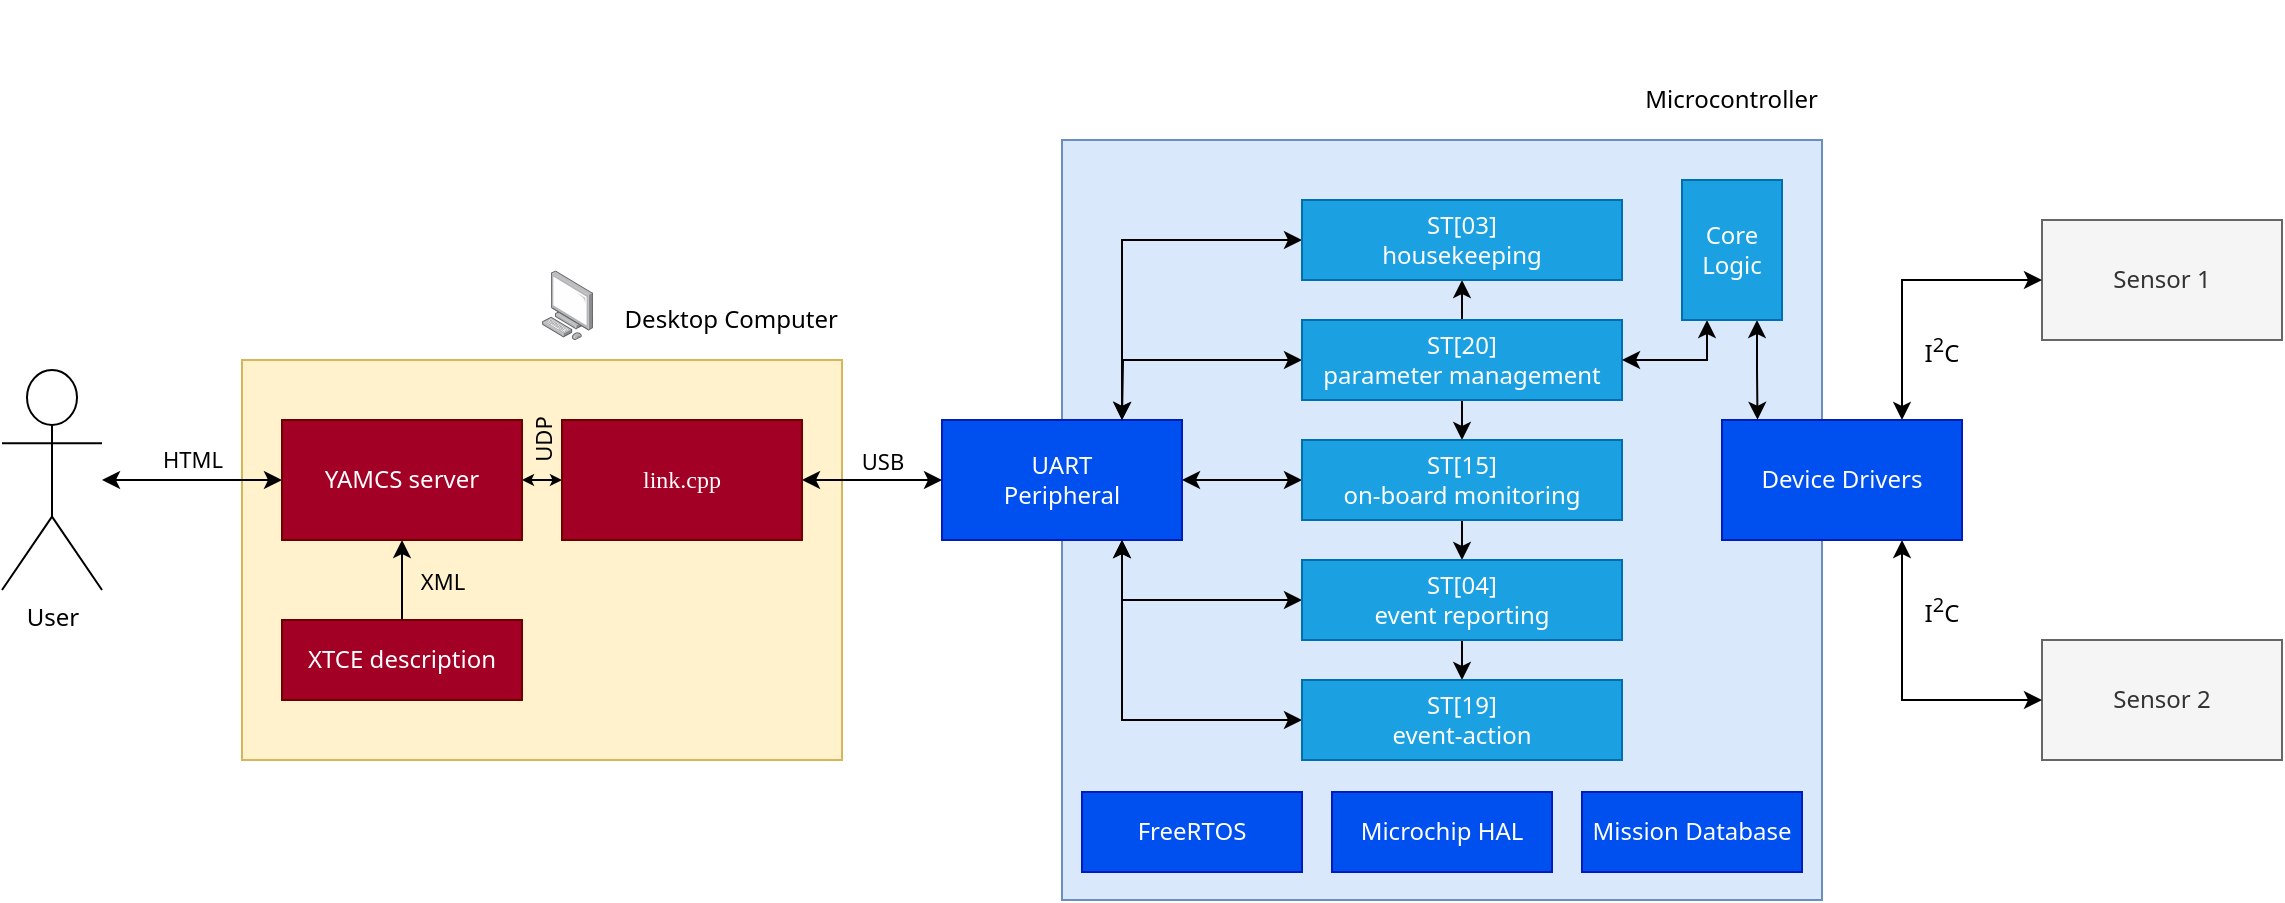 <mxfile version="14.7.6" type="github">
  <diagram id="cD8ru6_q1HfbnzNJ8fIS" name="Page-1">
    <mxGraphModel dx="1673" dy="329" grid="1" gridSize="10" guides="1" tooltips="1" connect="1" arrows="1" fold="1" page="1" pageScale="1" pageWidth="1100" pageHeight="850" math="0" shadow="0">
      <root>
        <mxCell id="0" />
        <mxCell id="1" parent="0" />
        <mxCell id="45BwKRQFMw8ePF0l4Dvl-6" value="" style="rounded=0;whiteSpace=wrap;html=1;fillColor=#fff2cc;fontFamily=Noto Sans;fontSource=https%3A%2F%2Ffonts.googleapis.com%2Fcss%3Ffamily%3DNoto%2BSans;strokeColor=#d6b656;" vertex="1" parent="1">
          <mxGeometry x="50" y="320" width="300" height="200" as="geometry" />
        </mxCell>
        <mxCell id="45BwKRQFMw8ePF0l4Dvl-1" value="" style="rounded=0;whiteSpace=wrap;html=1;fillColor=#dae8fc;fontFamily=Noto Sans;fontSource=https%3A%2F%2Ffonts.googleapis.com%2Fcss%3Ffamily%3DNoto%2BSans;strokeColor=#6c8ebf;" vertex="1" parent="1">
          <mxGeometry x="460" y="210" width="380" height="380" as="geometry" />
        </mxCell>
        <mxCell id="45BwKRQFMw8ePF0l4Dvl-2" value="Sensor 1" style="rounded=0;whiteSpace=wrap;html=1;fontFamily=Noto Sans;fontSource=https%3A%2F%2Ffonts.googleapis.com%2Fcss%3Ffamily%3DNoto%2BSans;fillColor=#f5f5f5;strokeColor=#666666;fontColor=#333333;" vertex="1" parent="1">
          <mxGeometry x="950" y="250" width="120" height="60" as="geometry" />
        </mxCell>
        <mxCell id="45BwKRQFMw8ePF0l4Dvl-3" value="Sensor 2" style="rounded=0;whiteSpace=wrap;html=1;fontFamily=Noto Sans;fontSource=https%3A%2F%2Ffonts.googleapis.com%2Fcss%3Ffamily%3DNoto%2BSans;fillColor=#f5f5f5;strokeColor=#666666;fontColor=#333333;" vertex="1" parent="1">
          <mxGeometry x="950" y="460" width="120" height="60" as="geometry" />
        </mxCell>
        <mxCell id="45BwKRQFMw8ePF0l4Dvl-4" value="&lt;div&gt;UART&lt;/div&gt;&lt;div&gt;Peripheral&lt;br&gt;&lt;/div&gt;" style="rounded=0;whiteSpace=wrap;html=1;fillColor=#0050ef;fontFamily=Noto Sans;fontSource=https%3A%2F%2Ffonts.googleapis.com%2Fcss%3Ffamily%3DNoto%2BSans;strokeColor=#001DBC;fontColor=#ffffff;" vertex="1" parent="1">
          <mxGeometry x="400" y="350" width="120" height="60" as="geometry" />
        </mxCell>
        <mxCell id="45BwKRQFMw8ePF0l4Dvl-34" value="UDP" style="edgeStyle=orthogonalEdgeStyle;rounded=0;orthogonalLoop=1;jettySize=auto;html=1;exitX=0;exitY=0.5;exitDx=0;exitDy=0;entryX=1;entryY=0.5;entryDx=0;entryDy=0;fontFamily=Noto Sans;fontSource=https%3A%2F%2Ffonts.googleapis.com%2Fcss%3Ffamily%3DNoto%2BSans;startArrow=classic;startFill=1;endSize=3;startSize=3;labelBackgroundColor=none;horizontal=0;" edge="1" parent="1" source="45BwKRQFMw8ePF0l4Dvl-5" target="45BwKRQFMw8ePF0l4Dvl-7">
          <mxGeometry y="-20" relative="1" as="geometry">
            <mxPoint as="offset" />
          </mxGeometry>
        </mxCell>
        <mxCell id="45BwKRQFMw8ePF0l4Dvl-37" value="USB" style="edgeStyle=orthogonalEdgeStyle;rounded=0;orthogonalLoop=1;jettySize=auto;html=1;exitX=1;exitY=0.5;exitDx=0;exitDy=0;entryX=0;entryY=0.5;entryDx=0;entryDy=0;fontFamily=Noto Sans;fontSource=https%3A%2F%2Ffonts.googleapis.com%2Fcss%3Ffamily%3DNoto%2BSans;startArrow=classic;startFill=1;startSize=6;endSize=6;" edge="1" parent="1" source="45BwKRQFMw8ePF0l4Dvl-5" target="45BwKRQFMw8ePF0l4Dvl-4">
          <mxGeometry x="0.143" y="10" relative="1" as="geometry">
            <mxPoint as="offset" />
          </mxGeometry>
        </mxCell>
        <mxCell id="45BwKRQFMw8ePF0l4Dvl-5" value="link.cpp" style="rounded=0;whiteSpace=wrap;html=1;fillColor=#a20025;fontFamily=PT Mono;fontSource=https%3A%2F%2Ffonts.googleapis.com%2Fcss%3Ffamily%3DPT%2BMono;strokeColor=#6F0000;fontColor=#ffffff;" vertex="1" parent="1">
          <mxGeometry x="210" y="350" width="120" height="60" as="geometry" />
        </mxCell>
        <mxCell id="45BwKRQFMw8ePF0l4Dvl-38" value="HTML" style="edgeStyle=orthogonalEdgeStyle;rounded=0;orthogonalLoop=1;jettySize=auto;html=1;exitX=0;exitY=0.5;exitDx=0;exitDy=0;fontFamily=Noto Sans;fontSource=https%3A%2F%2Ffonts.googleapis.com%2Fcss%3Ffamily%3DNoto%2BSans;startArrow=classic;startFill=1;startSize=6;endSize=6;" edge="1" parent="1" source="45BwKRQFMw8ePF0l4Dvl-7" target="45BwKRQFMw8ePF0l4Dvl-8">
          <mxGeometry y="-11" relative="1" as="geometry">
            <mxPoint as="offset" />
          </mxGeometry>
        </mxCell>
        <mxCell id="45BwKRQFMw8ePF0l4Dvl-7" value="YAMCS server" style="rounded=0;whiteSpace=wrap;html=1;fillColor=#a20025;fontFamily=Noto Sans;fontSource=https%3A%2F%2Ffonts.googleapis.com%2Fcss%3Ffamily%3DNoto%2BSans;strokeColor=#6F0000;fontColor=#ffffff;" vertex="1" parent="1">
          <mxGeometry x="70" y="350" width="120" height="60" as="geometry" />
        </mxCell>
        <mxCell id="45BwKRQFMw8ePF0l4Dvl-8" value="User" style="shape=umlActor;verticalLabelPosition=bottom;verticalAlign=top;html=1;outlineConnect=0;fillColor=#ffffff;fontFamily=Noto Sans;fontSource=https%3A%2F%2Ffonts.googleapis.com%2Fcss%3Ffamily%3DNoto%2BSans;" vertex="1" parent="1">
          <mxGeometry x="-70" y="325" width="50" height="110" as="geometry" />
        </mxCell>
        <mxCell id="45BwKRQFMw8ePF0l4Dvl-18" style="edgeStyle=orthogonalEdgeStyle;rounded=0;orthogonalLoop=1;jettySize=auto;html=1;exitX=0.5;exitY=0;exitDx=0;exitDy=0;entryX=0.5;entryY=1;entryDx=0;entryDy=0;fontFamily=Noto Sans;fontSource=https%3A%2F%2Ffonts.googleapis.com%2Fcss%3Ffamily%3DNoto%2BSans;" edge="1" parent="1" source="45BwKRQFMw8ePF0l4Dvl-9" target="45BwKRQFMw8ePF0l4Dvl-13">
          <mxGeometry relative="1" as="geometry" />
        </mxCell>
        <mxCell id="45BwKRQFMw8ePF0l4Dvl-20" style="edgeStyle=orthogonalEdgeStyle;rounded=0;orthogonalLoop=1;jettySize=auto;html=1;exitX=0;exitY=0.5;exitDx=0;exitDy=0;fontFamily=Noto Sans;fontSource=https%3A%2F%2Ffonts.googleapis.com%2Fcss%3Ffamily%3DNoto%2BSans;startArrow=classic;startFill=1;" edge="1" parent="1" source="45BwKRQFMw8ePF0l4Dvl-9">
          <mxGeometry relative="1" as="geometry">
            <mxPoint x="490" y="350" as="targetPoint" />
          </mxGeometry>
        </mxCell>
        <mxCell id="45BwKRQFMw8ePF0l4Dvl-23" style="edgeStyle=orthogonalEdgeStyle;rounded=0;orthogonalLoop=1;jettySize=auto;html=1;exitX=0.5;exitY=1;exitDx=0;exitDy=0;entryX=0.5;entryY=0;entryDx=0;entryDy=0;fontFamily=Noto Sans;fontSource=https%3A%2F%2Ffonts.googleapis.com%2Fcss%3Ffamily%3DNoto%2BSans;" edge="1" parent="1" source="45BwKRQFMw8ePF0l4Dvl-9" target="45BwKRQFMw8ePF0l4Dvl-15">
          <mxGeometry relative="1" as="geometry" />
        </mxCell>
        <mxCell id="45BwKRQFMw8ePF0l4Dvl-9" value="&lt;div&gt;ST[20]&lt;/div&gt;&lt;div&gt;parameter management&lt;br&gt;&lt;/div&gt;" style="rounded=0;whiteSpace=wrap;html=1;fillColor=#1ba1e2;fontFamily=Noto Sans;fontSource=https%3A%2F%2Ffonts.googleapis.com%2Fcss%3Ffamily%3DNoto%2BSans;strokeColor=#006EAF;fontColor=#ffffff;" vertex="1" parent="1">
          <mxGeometry x="580" y="300" width="160" height="40" as="geometry" />
        </mxCell>
        <mxCell id="45BwKRQFMw8ePF0l4Dvl-35" style="edgeStyle=orthogonalEdgeStyle;rounded=0;orthogonalLoop=1;jettySize=auto;html=1;exitX=0.75;exitY=0;exitDx=0;exitDy=0;entryX=0;entryY=0.5;entryDx=0;entryDy=0;fontFamily=Noto Sans;fontSource=https%3A%2F%2Ffonts.googleapis.com%2Fcss%3Ffamily%3DNoto%2BSans;startArrow=classic;startFill=1;startSize=6;endSize=6;" edge="1" parent="1" source="45BwKRQFMw8ePF0l4Dvl-10" target="45BwKRQFMw8ePF0l4Dvl-2">
          <mxGeometry relative="1" as="geometry" />
        </mxCell>
        <mxCell id="45BwKRQFMw8ePF0l4Dvl-36" style="edgeStyle=orthogonalEdgeStyle;rounded=0;orthogonalLoop=1;jettySize=auto;html=1;exitX=0.75;exitY=1;exitDx=0;exitDy=0;entryX=0;entryY=0.5;entryDx=0;entryDy=0;fontFamily=Noto Sans;fontSource=https%3A%2F%2Ffonts.googleapis.com%2Fcss%3Ffamily%3DNoto%2BSans;startArrow=classic;startFill=1;startSize=6;endSize=6;" edge="1" parent="1" source="45BwKRQFMw8ePF0l4Dvl-10" target="45BwKRQFMw8ePF0l4Dvl-3">
          <mxGeometry relative="1" as="geometry" />
        </mxCell>
        <mxCell id="45BwKRQFMw8ePF0l4Dvl-10" value="Device Drivers" style="rounded=0;whiteSpace=wrap;html=1;fillColor=#0050ef;fontFamily=Noto Sans;fontSource=https%3A%2F%2Ffonts.googleapis.com%2Fcss%3Ffamily%3DNoto%2BSans;strokeColor=#001DBC;fontColor=#ffffff;" vertex="1" parent="1">
          <mxGeometry x="790" y="350" width="120" height="60" as="geometry" />
        </mxCell>
        <mxCell id="45BwKRQFMw8ePF0l4Dvl-11" value="FreeRTOS" style="rounded=0;whiteSpace=wrap;html=1;fillColor=#0050ef;fontFamily=Noto Sans;fontSource=https%3A%2F%2Ffonts.googleapis.com%2Fcss%3Ffamily%3DNoto%2BSans;strokeColor=#001DBC;fontColor=#ffffff;" vertex="1" parent="1">
          <mxGeometry x="470" y="536" width="110" height="40" as="geometry" />
        </mxCell>
        <mxCell id="45BwKRQFMw8ePF0l4Dvl-12" value="Microchip HAL" style="rounded=0;whiteSpace=wrap;html=1;fillColor=#0050ef;fontFamily=Noto Sans;fontSource=https%3A%2F%2Ffonts.googleapis.com%2Fcss%3Ffamily%3DNoto%2BSans;strokeColor=#001DBC;fontColor=#ffffff;" vertex="1" parent="1">
          <mxGeometry x="595" y="536" width="110" height="40" as="geometry" />
        </mxCell>
        <mxCell id="45BwKRQFMw8ePF0l4Dvl-19" style="edgeStyle=orthogonalEdgeStyle;rounded=0;orthogonalLoop=1;jettySize=auto;html=1;exitX=0;exitY=0.5;exitDx=0;exitDy=0;entryX=0.75;entryY=0;entryDx=0;entryDy=0;fontFamily=Noto Sans;fontSource=https%3A%2F%2Ffonts.googleapis.com%2Fcss%3Ffamily%3DNoto%2BSans;startArrow=classic;startFill=1;" edge="1" parent="1" source="45BwKRQFMw8ePF0l4Dvl-13" target="45BwKRQFMw8ePF0l4Dvl-4">
          <mxGeometry relative="1" as="geometry" />
        </mxCell>
        <mxCell id="45BwKRQFMw8ePF0l4Dvl-13" value="&lt;div&gt;ST[03]&lt;/div&gt;&lt;div&gt;housekeeping&lt;br&gt;&lt;/div&gt;" style="rounded=0;whiteSpace=wrap;html=1;fillColor=#1ba1e2;fontFamily=Noto Sans;fontSource=https%3A%2F%2Ffonts.googleapis.com%2Fcss%3Ffamily%3DNoto%2BSans;strokeColor=#006EAF;fontColor=#ffffff;" vertex="1" parent="1">
          <mxGeometry x="580" y="240" width="160" height="40" as="geometry" />
        </mxCell>
        <mxCell id="45BwKRQFMw8ePF0l4Dvl-21" style="edgeStyle=orthogonalEdgeStyle;rounded=0;orthogonalLoop=1;jettySize=auto;html=1;exitX=0;exitY=0.5;exitDx=0;exitDy=0;entryX=1;entryY=0.5;entryDx=0;entryDy=0;fontFamily=Noto Sans;fontSource=https%3A%2F%2Ffonts.googleapis.com%2Fcss%3Ffamily%3DNoto%2BSans;startArrow=classic;startFill=1;" edge="1" parent="1" source="45BwKRQFMw8ePF0l4Dvl-15" target="45BwKRQFMw8ePF0l4Dvl-4">
          <mxGeometry relative="1" as="geometry" />
        </mxCell>
        <mxCell id="45BwKRQFMw8ePF0l4Dvl-25" style="edgeStyle=orthogonalEdgeStyle;rounded=0;orthogonalLoop=1;jettySize=auto;html=1;exitX=0.5;exitY=1;exitDx=0;exitDy=0;entryX=0.5;entryY=0;entryDx=0;entryDy=0;fontFamily=Noto Sans;fontSource=https%3A%2F%2Ffonts.googleapis.com%2Fcss%3Ffamily%3DNoto%2BSans;" edge="1" parent="1" source="45BwKRQFMw8ePF0l4Dvl-15" target="45BwKRQFMw8ePF0l4Dvl-16">
          <mxGeometry relative="1" as="geometry" />
        </mxCell>
        <mxCell id="45BwKRQFMw8ePF0l4Dvl-15" value="&lt;div&gt;ST[15]&lt;/div&gt;&lt;div&gt;on-board monitoring&lt;br&gt;&lt;/div&gt;" style="rounded=0;whiteSpace=wrap;html=1;fillColor=#1ba1e2;fontFamily=Noto Sans;fontSource=https%3A%2F%2Ffonts.googleapis.com%2Fcss%3Ffamily%3DNoto%2BSans;strokeColor=#006EAF;fontColor=#ffffff;" vertex="1" parent="1">
          <mxGeometry x="580" y="360" width="160" height="40" as="geometry" />
        </mxCell>
        <mxCell id="45BwKRQFMw8ePF0l4Dvl-22" style="edgeStyle=orthogonalEdgeStyle;rounded=0;orthogonalLoop=1;jettySize=auto;html=1;exitX=0;exitY=0.5;exitDx=0;exitDy=0;entryX=0.75;entryY=1;entryDx=0;entryDy=0;fontFamily=Noto Sans;fontSource=https%3A%2F%2Ffonts.googleapis.com%2Fcss%3Ffamily%3DNoto%2BSans;startArrow=classic;startFill=1;" edge="1" parent="1" source="45BwKRQFMw8ePF0l4Dvl-16" target="45BwKRQFMw8ePF0l4Dvl-4">
          <mxGeometry relative="1" as="geometry">
            <mxPoint x="490" y="420" as="targetPoint" />
          </mxGeometry>
        </mxCell>
        <mxCell id="45BwKRQFMw8ePF0l4Dvl-26" style="edgeStyle=orthogonalEdgeStyle;rounded=0;orthogonalLoop=1;jettySize=auto;html=1;exitX=0.5;exitY=1;exitDx=0;exitDy=0;entryX=0.5;entryY=0;entryDx=0;entryDy=0;fontFamily=Noto Sans;fontSource=https%3A%2F%2Ffonts.googleapis.com%2Fcss%3Ffamily%3DNoto%2BSans;" edge="1" parent="1" source="45BwKRQFMw8ePF0l4Dvl-16" target="45BwKRQFMw8ePF0l4Dvl-24">
          <mxGeometry relative="1" as="geometry" />
        </mxCell>
        <mxCell id="45BwKRQFMw8ePF0l4Dvl-16" value="&lt;div&gt;ST[04]&lt;/div&gt;&lt;div&gt;event reporting&lt;br&gt;&lt;/div&gt;" style="rounded=0;whiteSpace=wrap;html=1;fillColor=#1ba1e2;fontFamily=Noto Sans;fontSource=https%3A%2F%2Ffonts.googleapis.com%2Fcss%3Ffamily%3DNoto%2BSans;strokeColor=#006EAF;fontColor=#ffffff;" vertex="1" parent="1">
          <mxGeometry x="580" y="420" width="160" height="40" as="geometry" />
        </mxCell>
        <mxCell id="45BwKRQFMw8ePF0l4Dvl-28" style="edgeStyle=orthogonalEdgeStyle;rounded=0;orthogonalLoop=1;jettySize=auto;html=1;exitX=0.75;exitY=1;exitDx=0;exitDy=0;entryX=0.148;entryY=-0.002;entryDx=0;entryDy=0;fontFamily=Noto Sans;fontSource=https%3A%2F%2Ffonts.googleapis.com%2Fcss%3Ffamily%3DNoto%2BSans;entryPerimeter=0;startArrow=classic;startFill=1;" edge="1" parent="1" source="45BwKRQFMw8ePF0l4Dvl-17" target="45BwKRQFMw8ePF0l4Dvl-10">
          <mxGeometry relative="1" as="geometry" />
        </mxCell>
        <mxCell id="45BwKRQFMw8ePF0l4Dvl-30" style="edgeStyle=orthogonalEdgeStyle;rounded=0;orthogonalLoop=1;jettySize=auto;html=1;exitX=0.25;exitY=1;exitDx=0;exitDy=0;entryX=1;entryY=0.5;entryDx=0;entryDy=0;fontFamily=Noto Sans;fontSource=https%3A%2F%2Ffonts.googleapis.com%2Fcss%3Ffamily%3DNoto%2BSans;startArrow=classic;startFill=1;" edge="1" parent="1" source="45BwKRQFMw8ePF0l4Dvl-17" target="45BwKRQFMw8ePF0l4Dvl-9">
          <mxGeometry relative="1" as="geometry" />
        </mxCell>
        <mxCell id="45BwKRQFMw8ePF0l4Dvl-17" value="Core Logic" style="rounded=0;whiteSpace=wrap;html=1;fillColor=#1ba1e2;fontFamily=Noto Sans;fontSource=https%3A%2F%2Ffonts.googleapis.com%2Fcss%3Ffamily%3DNoto%2BSans;strokeColor=#006EAF;fontColor=#ffffff;" vertex="1" parent="1">
          <mxGeometry x="770" y="230" width="50" height="70" as="geometry" />
        </mxCell>
        <mxCell id="45BwKRQFMw8ePF0l4Dvl-27" style="edgeStyle=orthogonalEdgeStyle;rounded=0;orthogonalLoop=1;jettySize=auto;html=1;exitX=0;exitY=0.5;exitDx=0;exitDy=0;entryX=0.75;entryY=1;entryDx=0;entryDy=0;fontFamily=Noto Sans;fontSource=https%3A%2F%2Ffonts.googleapis.com%2Fcss%3Ffamily%3DNoto%2BSans;startArrow=classic;startFill=1;" edge="1" parent="1" source="45BwKRQFMw8ePF0l4Dvl-24" target="45BwKRQFMw8ePF0l4Dvl-4">
          <mxGeometry relative="1" as="geometry" />
        </mxCell>
        <mxCell id="45BwKRQFMw8ePF0l4Dvl-24" value="&lt;div&gt;ST[19]&lt;/div&gt;&lt;div&gt;event-action&lt;br&gt;&lt;/div&gt;" style="rounded=0;whiteSpace=wrap;html=1;fillColor=#1ba1e2;fontFamily=Noto Sans;fontSource=https%3A%2F%2Ffonts.googleapis.com%2Fcss%3Ffamily%3DNoto%2BSans;strokeColor=#006EAF;fontColor=#ffffff;" vertex="1" parent="1">
          <mxGeometry x="580" y="480" width="160" height="40" as="geometry" />
        </mxCell>
        <mxCell id="45BwKRQFMw8ePF0l4Dvl-31" value="Mission Database" style="rounded=0;whiteSpace=wrap;html=1;fillColor=#0050ef;fontFamily=Noto Sans;fontSource=https%3A%2F%2Ffonts.googleapis.com%2Fcss%3Ffamily%3DNoto%2BSans;strokeColor=#001DBC;fontColor=#ffffff;" vertex="1" parent="1">
          <mxGeometry x="720" y="536" width="110" height="40" as="geometry" />
        </mxCell>
        <mxCell id="45BwKRQFMw8ePF0l4Dvl-33" value="XML" style="edgeStyle=orthogonalEdgeStyle;rounded=0;orthogonalLoop=1;jettySize=auto;html=1;exitX=0.5;exitY=0;exitDx=0;exitDy=0;entryX=0.5;entryY=1;entryDx=0;entryDy=0;fontFamily=Noto Sans;fontSource=https%3A%2F%2Ffonts.googleapis.com%2Fcss%3Ffamily%3DNoto%2BSans;labelBackgroundColor=none;" edge="1" parent="1" source="45BwKRQFMw8ePF0l4Dvl-32" target="45BwKRQFMw8ePF0l4Dvl-7">
          <mxGeometry y="-20" relative="1" as="geometry">
            <mxPoint as="offset" />
          </mxGeometry>
        </mxCell>
        <mxCell id="45BwKRQFMw8ePF0l4Dvl-32" value="XTCE description" style="rounded=0;whiteSpace=wrap;html=1;fillColor=#a20025;fontFamily=Noto Sans;fontSource=https%3A%2F%2Ffonts.googleapis.com%2Fcss%3Ffamily%3DNoto%2BSans;strokeColor=#6F0000;fontColor=#ffffff;" vertex="1" parent="1">
          <mxGeometry x="70" y="450" width="120" height="40" as="geometry" />
        </mxCell>
        <mxCell id="45BwKRQFMw8ePF0l4Dvl-39" value="Desktop Computer" style="text;html=1;strokeColor=none;fillColor=none;align=right;verticalAlign=middle;whiteSpace=wrap;rounded=0;fontFamily=Noto Sans;fontSource=https%3A%2F%2Ffonts.googleapis.com%2Fcss%3Ffamily%3DNoto%2BSans;" vertex="1" parent="1">
          <mxGeometry x="170" y="290" width="180" height="20" as="geometry" />
        </mxCell>
        <mxCell id="45BwKRQFMw8ePF0l4Dvl-40" value="Microcontroller" style="text;html=1;strokeColor=none;fillColor=none;align=right;verticalAlign=middle;whiteSpace=wrap;rounded=0;fontFamily=Noto Sans;fontSource=https%3A%2F%2Ffonts.googleapis.com%2Fcss%3Ffamily%3DNoto%2BSans;" vertex="1" parent="1">
          <mxGeometry x="660" y="180" width="180" height="20" as="geometry" />
        </mxCell>
        <mxCell id="45BwKRQFMw8ePF0l4Dvl-41" value="&amp;nbsp;" style="text;whiteSpace=wrap;html=1;fontFamily=Noto Sans;" vertex="1" parent="1">
          <mxGeometry x="920" y="140" width="30" height="30" as="geometry" />
        </mxCell>
        <mxCell id="45BwKRQFMw8ePF0l4Dvl-42" value="" style="points=[];aspect=fixed;html=1;align=center;shadow=0;dashed=0;image;image=img/lib/allied_telesis/computer_and_terminals/Personal_Computer.svg;fontFamily=PT Mono;fontSource=https%3A%2F%2Ffonts.googleapis.com%2Fcss%3Ffamily%3DPT%2BMono;fillColor=#ffffff;" vertex="1" parent="1">
          <mxGeometry x="200" y="275.31" width="25.6" height="34.69" as="geometry" />
        </mxCell>
        <mxCell id="45BwKRQFMw8ePF0l4Dvl-43" value="" style="shape=image;html=1;verticalAlign=top;verticalLabelPosition=bottom;labelBackgroundColor=#ffffff;imageAspect=0;aspect=fixed;image=https://cdn2.iconfinder.com/data/icons/computers-and-hardware-1/32/Computers_and_Hardware_chip_component-128.png;fontFamily=PT Mono;fontSource=https%3A%2F%2Ffonts.googleapis.com%2Fcss%3Ffamily%3DPT%2BMono;fillColor=#ffffff;" vertex="1" parent="1">
          <mxGeometry x="710" y="170" width="30" height="30" as="geometry" />
        </mxCell>
        <mxCell id="45BwKRQFMw8ePF0l4Dvl-44" value="I&lt;sup&gt;2&lt;/sup&gt;C" style="text;html=1;strokeColor=none;fillColor=none;align=center;verticalAlign=middle;whiteSpace=wrap;rounded=0;fontFamily=Noto Sans;fontSource=https%3A%2F%2Ffonts.googleapis.com%2Fcss%3Ffamily%3DNoto%2BSans;" vertex="1" parent="1">
          <mxGeometry x="880" y="305" width="40" height="20" as="geometry" />
        </mxCell>
        <mxCell id="45BwKRQFMw8ePF0l4Dvl-46" value="I&lt;sup&gt;2&lt;/sup&gt;C" style="text;html=1;strokeColor=none;fillColor=none;align=center;verticalAlign=middle;whiteSpace=wrap;rounded=0;fontFamily=Noto Sans;fontSource=https%3A%2F%2Ffonts.googleapis.com%2Fcss%3Ffamily%3DNoto%2BSans;" vertex="1" parent="1">
          <mxGeometry x="880" y="435" width="40" height="20" as="geometry" />
        </mxCell>
      </root>
    </mxGraphModel>
  </diagram>
</mxfile>
